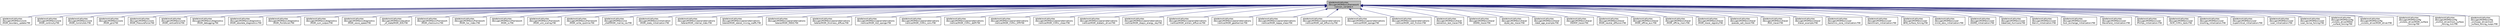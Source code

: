 digraph "/glade/work/altuntas/doxygen/MOM6/src/framework/version_variable.h"
{
 // INTERACTIVE_SVG=YES
 // LATEX_PDF_SIZE
  edge [fontname="Helvetica",fontsize="10",labelfontname="Helvetica",labelfontsize="10"];
  node [fontname="Helvetica",fontsize="10",shape=record];
  Node1 [label="/glade/work/altuntas\l/doxygen/MOM6/src/framework\l/version_variable.h",height=0.2,width=0.4,color="black", fillcolor="grey75", style="filled", fontcolor="black",tooltip=" "];
  Node1 -> Node2 [dir="back",color="midnightblue",fontsize="10",style="solid",fontname="Helvetica"];
  Node2 [label="/glade/work/altuntas\l/doxygen/MOM6/src/core\l/MOM_boundary_update.F90",height=0.2,width=0.4,color="black", fillcolor="white", style="filled",URL="$MOM__boundary__update_8F90.html",tooltip=" "];
  Node1 -> Node3 [dir="back",color="midnightblue",fontsize="10",style="solid",fontname="Helvetica"];
  Node3 [label="/glade/work/altuntas\l/doxygen/MOM6/src/core\l/MOM_continuity.F90",height=0.2,width=0.4,color="black", fillcolor="white", style="filled",URL="$MOM__continuity_8F90.html",tooltip=" "];
  Node1 -> Node4 [dir="back",color="midnightblue",fontsize="10",style="solid",fontname="Helvetica"];
  Node4 [label="/glade/work/altuntas\l/doxygen/MOM6/src/core\l/MOM_CoriolisAdv.F90",height=0.2,width=0.4,color="black", fillcolor="white", style="filled",URL="$MOM__CoriolisAdv_8F90.html",tooltip=" "];
  Node1 -> Node5 [dir="back",color="midnightblue",fontsize="10",style="solid",fontname="Helvetica"];
  Node5 [label="/glade/work/altuntas\l/doxygen/MOM6/src/core\l/MOM_grid.F90",height=0.2,width=0.4,color="black", fillcolor="white", style="filled",URL="$MOM__grid_8F90.html",tooltip=" "];
  Node1 -> Node6 [dir="back",color="midnightblue",fontsize="10",style="solid",fontname="Helvetica"];
  Node6 [label="/glade/work/altuntas\l/doxygen/MOM6/src/core\l/MOM_PressureForce.F90",height=0.2,width=0.4,color="black", fillcolor="white", style="filled",URL="$MOM__PressureForce_8F90.html",tooltip=" "];
  Node1 -> Node7 [dir="back",color="midnightblue",fontsize="10",style="solid",fontname="Helvetica"];
  Node7 [label="/glade/work/altuntas\l/doxygen/MOM6/src/core\l/MOM_verticalGrid.F90",height=0.2,width=0.4,color="black", fillcolor="white", style="filled",URL="$MOM__verticalGrid_8F90.html",tooltip=" "];
  Node1 -> Node8 [dir="back",color="midnightblue",fontsize="10",style="solid",fontname="Helvetica"];
  Node8 [label="/glade/work/altuntas\l/doxygen/MOM6/src/diagnostics\l/MOM_debugging.F90",height=0.2,width=0.4,color="black", fillcolor="white", style="filled",URL="$MOM__debugging_8F90.html",tooltip=" "];
  Node1 -> Node9 [dir="back",color="midnightblue",fontsize="10",style="solid",fontname="Helvetica"];
  Node9 [label="/glade/work/altuntas\l/doxygen/MOM6/src/diagnostics\l/MOM_obsolete_diagnostics.F90",height=0.2,width=0.4,color="black", fillcolor="white", style="filled",URL="$MOM__obsolete__diagnostics_8F90.html",tooltip=" "];
  Node1 -> Node10 [dir="back",color="midnightblue",fontsize="10",style="solid",fontname="Helvetica"];
  Node10 [label="/glade/work/altuntas\l/doxygen/MOM6/src/diagnostics\l/MOM_PointAccel.F90",height=0.2,width=0.4,color="black", fillcolor="white", style="filled",URL="$MOM__PointAccel_8F90.html",tooltip=" "];
  Node1 -> Node11 [dir="back",color="midnightblue",fontsize="10",style="solid",fontname="Helvetica"];
  Node11 [label="/glade/work/altuntas\l/doxygen/MOM6/src/diagnostics\l/MOM_sum_output.F90",height=0.2,width=0.4,color="black", fillcolor="white", style="filled",URL="$MOM__sum__output_8F90.html",tooltip=" "];
  Node1 -> Node12 [dir="back",color="midnightblue",fontsize="10",style="solid",fontname="Helvetica"];
  Node12 [label="/glade/work/altuntas\l/doxygen/MOM6/src/diagnostics\l/MOM_wave_speed.F90",height=0.2,width=0.4,color="black", fillcolor="white", style="filled",URL="$MOM__wave__speed_8F90.html",tooltip=" "];
  Node1 -> Node13 [dir="back",color="midnightblue",fontsize="10",style="solid",fontname="Helvetica"];
  Node13 [label="/glade/work/altuntas\l/doxygen/MOM6/src/equation\l_of_state/MOM_EOS.F90",height=0.2,width=0.4,color="black", fillcolor="white", style="filled",URL="$MOM__EOS_8F90.html",tooltip=" "];
  Node1 -> Node14 [dir="back",color="midnightblue",fontsize="10",style="solid",fontname="Helvetica"];
  Node14 [label="/glade/work/altuntas\l/doxygen/MOM6/src/framework\l/MOM_checksums.F90",height=0.2,width=0.4,color="black", fillcolor="white", style="filled",URL="$MOM__checksums_8F90.html",tooltip=" "];
  Node1 -> Node15 [dir="back",color="midnightblue",fontsize="10",style="solid",fontname="Helvetica"];
  Node15 [label="/glade/work/altuntas\l/doxygen/MOM6/src/framework\l/MOM_hor_index.F90",height=0.2,width=0.4,color="black", fillcolor="white", style="filled",URL="$MOM__hor__index_8F90.html",tooltip=" "];
  Node1 -> Node16 [dir="back",color="midnightblue",fontsize="10",style="solid",fontname="Helvetica"];
  Node16 [label="/glade/work/altuntas\l/doxygen/MOM6/src/framework\l/MOM_io.F90",height=0.2,width=0.4,color="black", fillcolor="white", style="filled",URL="$MOM__io_8F90.html",tooltip=" "];
  Node1 -> Node17 [dir="back",color="midnightblue",fontsize="10",style="solid",fontname="Helvetica"];
  Node17 [label="/glade/work/altuntas\l/doxygen/MOM6/src/framework\l/MOM_unit_scaling.F90",height=0.2,width=0.4,color="black", fillcolor="white", style="filled",URL="$MOM__unit__scaling_8F90.html",tooltip=" "];
  Node1 -> Node18 [dir="back",color="midnightblue",fontsize="10",style="solid",fontname="Helvetica"];
  Node18 [label="/glade/work/altuntas\l/doxygen/MOM6/src/framework\l/MOM_write_cputime.F90",height=0.2,width=0.4,color="black", fillcolor="white", style="filled",URL="$MOM__write__cputime_8F90.html",tooltip=" "];
  Node1 -> Node19 [dir="back",color="midnightblue",fontsize="10",style="solid",fontname="Helvetica"];
  Node19 [label="/glade/work/altuntas\l/doxygen/MOM6/src/ice\l_shelf/MOM_marine_ice.F90",height=0.2,width=0.4,color="black", fillcolor="white", style="filled",URL="$MOM__marine__ice_8F90.html",tooltip=" "];
  Node1 -> Node20 [dir="back",color="midnightblue",fontsize="10",style="solid",fontname="Helvetica"];
  Node20 [label="/glade/work/altuntas\l/doxygen/MOM6/src/initialization\l/MOM_state_initialization.F90",height=0.2,width=0.4,color="black", fillcolor="white", style="filled",URL="$MOM__state__initialization_8F90.html",tooltip=" "];
  Node1 -> Node21 [dir="back",color="midnightblue",fontsize="10",style="solid",fontname="Helvetica"];
  Node21 [label="/glade/work/altuntas\l/doxygen/MOM6/src/parameterizations\l/lateral/MOM_internal_tides.F90",height=0.2,width=0.4,color="black", fillcolor="white", style="filled",URL="$MOM__internal__tides_8F90.html",tooltip=" "];
  Node1 -> Node22 [dir="back",color="midnightblue",fontsize="10",style="solid",fontname="Helvetica"];
  Node22 [label="/glade/work/altuntas\l/doxygen/MOM6/src/parameterizations\l/lateral/MOM_lateral_mixing_coeffs.F90",height=0.2,width=0.4,color="black", fillcolor="white", style="filled",URL="$MOM__lateral__mixing__coeffs_8F90.html",tooltip=" "];
  Node1 -> Node23 [dir="back",color="midnightblue",fontsize="10",style="solid",fontname="Helvetica"];
  Node23 [label="/glade/work/altuntas\l/doxygen/MOM6/src/parameterizations\l/lateral/MOM_MEKE.F90",height=0.2,width=0.4,color="black", fillcolor="white", style="filled",URL="$MOM__MEKE_8F90.html",tooltip=" "];
  Node1 -> Node24 [dir="back",color="midnightblue",fontsize="10",style="solid",fontname="Helvetica"];
  Node24 [label="/glade/work/altuntas\l/doxygen/MOM6/src/parameterizations\l/lateral/MOM_thickness_diffuse.F90",height=0.2,width=0.4,color="black", fillcolor="white", style="filled",URL="$MOM__thickness__diffuse_8F90.html",tooltip=" "];
  Node1 -> Node25 [dir="back",color="midnightblue",fontsize="10",style="solid",fontname="Helvetica"];
  Node25 [label="/glade/work/altuntas\l/doxygen/MOM6/src/parameterizations\l/vertical/MOM_ALE_sponge.F90",height=0.2,width=0.4,color="black", fillcolor="white", style="filled",URL="$MOM__ALE__sponge_8F90.html",tooltip=" "];
  Node1 -> Node26 [dir="back",color="midnightblue",fontsize="10",style="solid",fontname="Helvetica"];
  Node26 [label="/glade/work/altuntas\l/doxygen/MOM6/src/parameterizations\l/vertical/MOM_CVMix_conv.F90",height=0.2,width=0.4,color="black", fillcolor="white", style="filled",URL="$MOM__CVMix__conv_8F90.html",tooltip=" "];
  Node1 -> Node27 [dir="back",color="midnightblue",fontsize="10",style="solid",fontname="Helvetica"];
  Node27 [label="/glade/work/altuntas\l/doxygen/MOM6/src/parameterizations\l/vertical/MOM_CVMix_ddiff.F90",height=0.2,width=0.4,color="black", fillcolor="white", style="filled",URL="$MOM__CVMix__ddiff_8F90.html",tooltip=" "];
  Node1 -> Node28 [dir="back",color="midnightblue",fontsize="10",style="solid",fontname="Helvetica"];
  Node28 [label="/glade/work/altuntas\l/doxygen/MOM6/src/parameterizations\l/vertical/MOM_CVMix_KPP.F90",height=0.2,width=0.4,color="black", fillcolor="white", style="filled",URL="$MOM__CVMix__KPP_8F90.html",tooltip=" "];
  Node1 -> Node29 [dir="back",color="midnightblue",fontsize="10",style="solid",fontname="Helvetica"];
  Node29 [label="/glade/work/altuntas\l/doxygen/MOM6/src/parameterizations\l/vertical/MOM_CVMix_shear.F90",height=0.2,width=0.4,color="black", fillcolor="white", style="filled",URL="$MOM__CVMix__shear_8F90.html",tooltip=" "];
  Node1 -> Node30 [dir="back",color="midnightblue",fontsize="10",style="solid",fontname="Helvetica"];
  Node30 [label="/glade/work/altuntas\l/doxygen/MOM6/src/parameterizations\l/vertical/MOM_diabatic_driver.F90",height=0.2,width=0.4,color="black", fillcolor="white", style="filled",URL="$MOM__diabatic__driver_8F90.html",tooltip=" "];
  Node1 -> Node31 [dir="back",color="midnightblue",fontsize="10",style="solid",fontname="Helvetica"];
  Node31 [label="/glade/work/altuntas\l/doxygen/MOM6/src/parameterizations\l/vertical/MOM_diapyc_energy_req.F90",height=0.2,width=0.4,color="black", fillcolor="white", style="filled",URL="$MOM__diapyc__energy__req_8F90.html",tooltip=" "];
  Node1 -> Node32 [dir="back",color="midnightblue",fontsize="10",style="solid",fontname="Helvetica"];
  Node32 [label="/glade/work/altuntas\l/doxygen/MOM6/src/parameterizations\l/vertical/MOM_entrain_diffusive.F90",height=0.2,width=0.4,color="black", fillcolor="white", style="filled",URL="$MOM__entrain__diffusive_8F90.html",tooltip=" "];
  Node1 -> Node33 [dir="back",color="midnightblue",fontsize="10",style="solid",fontname="Helvetica"];
  Node33 [label="/glade/work/altuntas\l/doxygen/MOM6/src/parameterizations\l/vertical/MOM_geothermal.F90",height=0.2,width=0.4,color="black", fillcolor="white", style="filled",URL="$MOM__geothermal_8F90.html",tooltip=" "];
  Node1 -> Node34 [dir="back",color="midnightblue",fontsize="10",style="solid",fontname="Helvetica"];
  Node34 [label="/glade/work/altuntas\l/doxygen/MOM6/src/parameterizations\l/vertical/MOM_kappa_shear.F90",height=0.2,width=0.4,color="black", fillcolor="white", style="filled",URL="$MOM__kappa__shear_8F90.html",tooltip=" "];
  Node1 -> Node35 [dir="back",color="midnightblue",fontsize="10",style="solid",fontname="Helvetica"];
  Node35 [label="/glade/work/altuntas\l/doxygen/MOM6/src/parameterizations\l/vertical/MOM_set_diffusivity.F90",height=0.2,width=0.4,color="black", fillcolor="white", style="filled",URL="$MOM__set__diffusivity_8F90.html",tooltip=" "];
  Node1 -> Node36 [dir="back",color="midnightblue",fontsize="10",style="solid",fontname="Helvetica"];
  Node36 [label="/glade/work/altuntas\l/doxygen/MOM6/src/parameterizations\l/vertical/MOM_sponge.F90",height=0.2,width=0.4,color="black", fillcolor="white", style="filled",URL="$MOM__sponge_8F90.html",tooltip=" "];
  Node1 -> Node37 [dir="back",color="midnightblue",fontsize="10",style="solid",fontname="Helvetica"];
  Node37 [label="/glade/work/altuntas\l/doxygen/MOM6/src/parameterizations\l/vertical/MOM_vert_friction.F90",height=0.2,width=0.4,color="black", fillcolor="white", style="filled",URL="$MOM__vert__friction_8F90.html",tooltip=" "];
  Node1 -> Node38 [dir="back",color="midnightblue",fontsize="10",style="solid",fontname="Helvetica"];
  Node38 [label="/glade/work/altuntas\l/doxygen/MOM6/src/tracer\l/advection_test_tracer.F90",height=0.2,width=0.4,color="black", fillcolor="white", style="filled",URL="$advection__test__tracer_8F90.html",tooltip=" "];
  Node1 -> Node39 [dir="back",color="midnightblue",fontsize="10",style="solid",fontname="Helvetica"];
  Node39 [label="/glade/work/altuntas\l/doxygen/MOM6/src/tracer\l/DOME_tracer.F90",height=0.2,width=0.4,color="black", fillcolor="white", style="filled",URL="$DOME__tracer_8F90.html",tooltip=" "];
  Node1 -> Node40 [dir="back",color="midnightblue",fontsize="10",style="solid",fontname="Helvetica"];
  Node40 [label="/glade/work/altuntas\l/doxygen/MOM6/src/tracer\l/dyed_obc_tracer.F90",height=0.2,width=0.4,color="black", fillcolor="white", style="filled",URL="$dyed__obc__tracer_8F90.html",tooltip=" "];
  Node1 -> Node41 [dir="back",color="midnightblue",fontsize="10",style="solid",fontname="Helvetica"];
  Node41 [label="/glade/work/altuntas\l/doxygen/MOM6/src/tracer\l/ideal_age_example.F90",height=0.2,width=0.4,color="black", fillcolor="white", style="filled",URL="$ideal__age__example_8F90.html",tooltip=" "];
  Node1 -> Node42 [dir="back",color="midnightblue",fontsize="10",style="solid",fontname="Helvetica"];
  Node42 [label="/glade/work/altuntas\l/doxygen/MOM6/src/tracer\l/ISOMIP_tracer.F90",height=0.2,width=0.4,color="black", fillcolor="white", style="filled",URL="$ISOMIP__tracer_8F90.html",tooltip=" "];
  Node1 -> Node43 [dir="back",color="midnightblue",fontsize="10",style="solid",fontname="Helvetica"];
  Node43 [label="/glade/work/altuntas\l/doxygen/MOM6/src/tracer\l/MOM_neutral_diffusion.F90",height=0.2,width=0.4,color="black", fillcolor="white", style="filled",URL="$MOM__neutral__diffusion_8F90.html",tooltip=" "];
  Node1 -> Node44 [dir="back",color="midnightblue",fontsize="10",style="solid",fontname="Helvetica"];
  Node44 [label="/glade/work/altuntas\l/doxygen/MOM6/src/tracer\l/MOM_offline_aux.F90",height=0.2,width=0.4,color="black", fillcolor="white", style="filled",URL="$MOM__offline__aux_8F90.html",tooltip=" "];
  Node1 -> Node45 [dir="back",color="midnightblue",fontsize="10",style="solid",fontname="Helvetica"];
  Node45 [label="/glade/work/altuntas\l/doxygen/MOM6/src/tracer\l/MOM_offline_main.F90",height=0.2,width=0.4,color="black", fillcolor="white", style="filled",URL="$MOM__offline__main_8F90.html",tooltip=" "];
  Node1 -> Node46 [dir="back",color="midnightblue",fontsize="10",style="solid",fontname="Helvetica"];
  Node46 [label="/glade/work/altuntas\l/doxygen/MOM6/src/tracer\l/MOM_tracer_registry.F90",height=0.2,width=0.4,color="black", fillcolor="white", style="filled",URL="$MOM__tracer__registry_8F90.html",tooltip=" "];
  Node1 -> Node47 [dir="back",color="midnightblue",fontsize="10",style="solid",fontname="Helvetica"];
  Node47 [label="/glade/work/altuntas\l/doxygen/MOM6/src/tracer\l/pseudo_salt_tracer.F90",height=0.2,width=0.4,color="black", fillcolor="white", style="filled",URL="$pseudo__salt__tracer_8F90.html",tooltip=" "];
  Node1 -> Node48 [dir="back",color="midnightblue",fontsize="10",style="solid",fontname="Helvetica"];
  Node48 [label="/glade/work/altuntas\l/doxygen/MOM6/src/tracer\l/RGC_tracer.F90",height=0.2,width=0.4,color="black", fillcolor="white", style="filled",URL="$RGC__tracer_8F90.html",tooltip=" "];
  Node1 -> Node49 [dir="back",color="midnightblue",fontsize="10",style="solid",fontname="Helvetica"];
  Node49 [label="/glade/work/altuntas\l/doxygen/MOM6/src/tracer\l/tracer_example.F90",height=0.2,width=0.4,color="black", fillcolor="white", style="filled",URL="$tracer__example_8F90.html",tooltip=" "];
  Node1 -> Node50 [dir="back",color="midnightblue",fontsize="10",style="solid",fontname="Helvetica"];
  Node50 [label="/glade/work/altuntas\l/doxygen/MOM6/src/user\l/baroclinic_zone_initialization.F90",height=0.2,width=0.4,color="black", fillcolor="white", style="filled",URL="$baroclinic__zone__initialization_8F90.html",tooltip=" "];
  Node1 -> Node51 [dir="back",color="midnightblue",fontsize="10",style="solid",fontname="Helvetica"];
  Node51 [label="/glade/work/altuntas\l/doxygen/MOM6/src/user\l/benchmark_initialization.F90",height=0.2,width=0.4,color="black", fillcolor="white", style="filled",URL="$benchmark__initialization_8F90.html",tooltip=" "];
  Node1 -> Node52 [dir="back",color="midnightblue",fontsize="10",style="solid",fontname="Helvetica"];
  Node52 [label="/glade/work/altuntas\l/doxygen/MOM6/src/user\l/BFB_surface_forcing.F90",height=0.2,width=0.4,color="black", fillcolor="white", style="filled",URL="$BFB__surface__forcing_8F90.html",tooltip=" "];
  Node1 -> Node53 [dir="back",color="midnightblue",fontsize="10",style="solid",fontname="Helvetica"];
  Node53 [label="/glade/work/altuntas\l/doxygen/MOM6/src/user\l/circle_obcs_initialization.F90",height=0.2,width=0.4,color="black", fillcolor="white", style="filled",URL="$circle__obcs__initialization_8F90.html",tooltip=" "];
  Node1 -> Node54 [dir="back",color="midnightblue",fontsize="10",style="solid",fontname="Helvetica"];
  Node54 [label="/glade/work/altuntas\l/doxygen/MOM6/src/user\l/DOME_initialization.F90",height=0.2,width=0.4,color="black", fillcolor="white", style="filled",URL="$DOME__initialization_8F90.html",tooltip=" "];
  Node1 -> Node55 [dir="back",color="midnightblue",fontsize="10",style="solid",fontname="Helvetica"];
  Node55 [label="/glade/work/altuntas\l/doxygen/MOM6/src/user\l/Idealized_Hurricane.F90",height=0.2,width=0.4,color="black", fillcolor="white", style="filled",URL="$Idealized__Hurricane_8F90.html",tooltip=" "];
  Node1 -> Node56 [dir="back",color="midnightblue",fontsize="10",style="solid",fontname="Helvetica"];
  Node56 [label="/glade/work/altuntas\l/doxygen/MOM6/src/user\l/Kelvin_initialization.F90",height=0.2,width=0.4,color="black", fillcolor="white", style="filled",URL="$Kelvin__initialization_8F90.html",tooltip=" "];
  Node1 -> Node57 [dir="back",color="midnightblue",fontsize="10",style="solid",fontname="Helvetica"];
  Node57 [label="/glade/work/altuntas\l/doxygen/MOM6/src/user\l/lock_exchange_initialization.F90",height=0.2,width=0.4,color="black", fillcolor="white", style="filled",URL="$lock__exchange__initialization_8F90.html",tooltip=" "];
  Node1 -> Node58 [dir="back",color="midnightblue",fontsize="10",style="solid",fontname="Helvetica"];
  Node58 [label="/glade/work/altuntas\l/doxygen/MOM6/src/user\l/Neverland_initialization.F90",height=0.2,width=0.4,color="black", fillcolor="white", style="filled",URL="$Neverland__initialization_8F90.html",tooltip=" "];
  Node1 -> Node59 [dir="back",color="midnightblue",fontsize="10",style="solid",fontname="Helvetica"];
  Node59 [label="/glade/work/altuntas\l/doxygen/MOM6/src/user\l/Phillips_initialization.F90",height=0.2,width=0.4,color="black", fillcolor="white", style="filled",URL="$Phillips__initialization_8F90.html",tooltip=" "];
  Node1 -> Node60 [dir="back",color="midnightblue",fontsize="10",style="solid",fontname="Helvetica"];
  Node60 [label="/glade/work/altuntas\l/doxygen/MOM6/src/user\l/SCM_CVMix_tests.F90",height=0.2,width=0.4,color="black", fillcolor="white", style="filled",URL="$SCM__CVMix__tests_8F90.html",tooltip=" "];
  Node1 -> Node61 [dir="back",color="midnightblue",fontsize="10",style="solid",fontname="Helvetica"];
  Node61 [label="/glade/work/altuntas\l/doxygen/MOM6/src/user\l/sloshing_initialization.F90",height=0.2,width=0.4,color="black", fillcolor="white", style="filled",URL="$sloshing__initialization_8F90.html",tooltip=" "];
  Node1 -> Node62 [dir="back",color="midnightblue",fontsize="10",style="solid",fontname="Helvetica"];
  Node62 [label="/glade/work/altuntas\l/doxygen/MOM6/src/user\l/supercritical_initialization.F90",height=0.2,width=0.4,color="black", fillcolor="white", style="filled",URL="$supercritical__initialization_8F90.html",tooltip=" "];
  Node1 -> Node63 [dir="back",color="midnightblue",fontsize="10",style="solid",fontname="Helvetica"];
  Node63 [label="/glade/work/altuntas\l/doxygen/MOM6/src/user\l/user_initialization.F90",height=0.2,width=0.4,color="black", fillcolor="white", style="filled",URL="$user__initialization_8F90.html",tooltip=" "];
  Node1 -> Node64 [dir="back",color="midnightblue",fontsize="10",style="solid",fontname="Helvetica"];
  Node64 [label="/glade/work/altuntas\l/doxygen/MOM6/src/user\l/user_revise_forcing.F90",height=0.2,width=0.4,color="black", fillcolor="white", style="filled",URL="$user__revise__forcing_8F90.html",tooltip=" "];
  Node1 -> Node65 [dir="back",color="midnightblue",fontsize="10",style="solid",fontname="Helvetica"];
  Node65 [label="/glade/work/altuntas\l/doxygen/MOM6/config\l_src/solo_driver/MESO\l_surface_forcing.F90",height=0.2,width=0.4,color="black", fillcolor="white", style="filled",URL="$MESO__surface__forcing_8F90.html",tooltip=" "];
  Node1 -> Node66 [dir="back",color="midnightblue",fontsize="10",style="solid",fontname="Helvetica"];
  Node66 [label="/glade/work/altuntas\l/doxygen/MOM6/config\l_src/solo_driver/MOM_driver.F90",height=0.2,width=0.4,color="black", fillcolor="white", style="filled",URL="$MOM__driver_8F90.html",tooltip=" "];
  Node1 -> Node67 [dir="back",color="midnightblue",fontsize="10",style="solid",fontname="Helvetica"];
  Node67 [label="/glade/work/altuntas\l/doxygen/MOM6/config\l_src/solo_driver/MOM_surface\l_forcing.F90",height=0.2,width=0.4,color="black", fillcolor="white", style="filled",URL="$MOM__surface__forcing_8F90.html",tooltip=" "];
  Node1 -> Node68 [dir="back",color="midnightblue",fontsize="10",style="solid",fontname="Helvetica"];
  Node68 [label="/glade/work/altuntas\l/doxygen/MOM6/config\l_src/mct_driver/mom_surface\l_forcing_mct.F90",height=0.2,width=0.4,color="black", fillcolor="white", style="filled",URL="$mom__surface__forcing__mct_8F90.html",tooltip=" "];
  Node1 -> Node69 [dir="back",color="midnightblue",fontsize="10",style="solid",fontname="Helvetica"];
  Node69 [label="/glade/work/altuntas\l/doxygen/MOM6/config\l_src/nuopc_driver/mom\l_surface_forcing_nuopc.F90",height=0.2,width=0.4,color="black", fillcolor="white", style="filled",URL="$mom__surface__forcing__nuopc_8F90.html",tooltip=" "];
}
